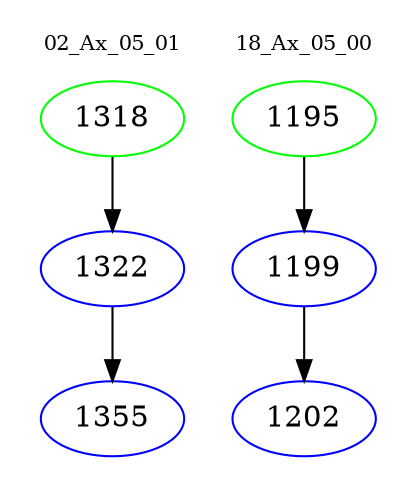 digraph{
subgraph cluster_0 {
color = white
label = "02_Ax_05_01";
fontsize=10;
T0_1318 [label="1318", color="green"]
T0_1318 -> T0_1322 [color="black"]
T0_1322 [label="1322", color="blue"]
T0_1322 -> T0_1355 [color="black"]
T0_1355 [label="1355", color="blue"]
}
subgraph cluster_1 {
color = white
label = "18_Ax_05_00";
fontsize=10;
T1_1195 [label="1195", color="green"]
T1_1195 -> T1_1199 [color="black"]
T1_1199 [label="1199", color="blue"]
T1_1199 -> T1_1202 [color="black"]
T1_1202 [label="1202", color="blue"]
}
}
